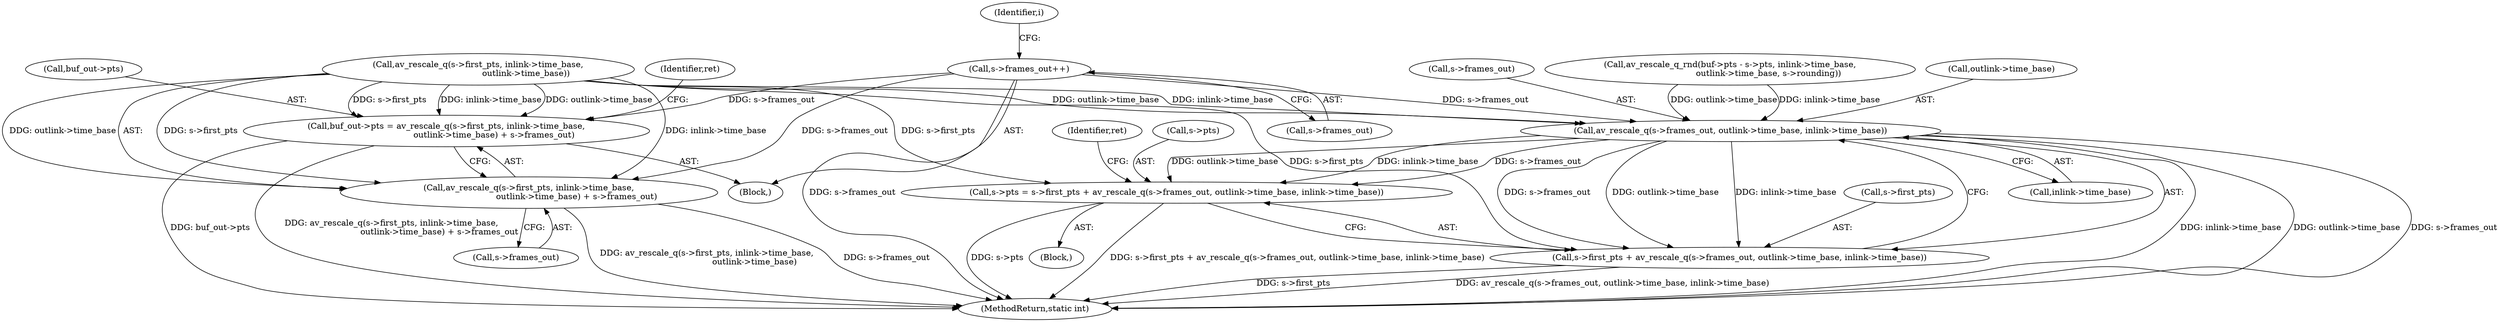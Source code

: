 digraph "0_FFmpeg_cdd5df8189ff1537f7abe8defe971f80602cc2d2@pointer" {
"1000442" [label="(Call,s->frames_out++)"];
"1000410" [label="(Call,buf_out->pts = av_rescale_q(s->first_pts, inlink->time_base,\n                                    outlink->time_base) + s->frames_out)"];
"1000414" [label="(Call,av_rescale_q(s->first_pts, inlink->time_base,\n                                    outlink->time_base) + s->frames_out)"];
"1000465" [label="(Call,av_rescale_q(s->frames_out, outlink->time_base, inlink->time_base))"];
"1000457" [label="(Call,s->pts = s->first_pts + av_rescale_q(s->frames_out, outlink->time_base, inlink->time_base))"];
"1000461" [label="(Call,s->first_pts + av_rescale_q(s->frames_out, outlink->time_base, inlink->time_base))"];
"1000465" [label="(Call,av_rescale_q(s->frames_out, outlink->time_base, inlink->time_base))"];
"1000109" [label="(Block,)"];
"1000472" [label="(Call,inlink->time_base)"];
"1000476" [label="(Identifier,ret)"];
"1000458" [label="(Call,s->pts)"];
"1000466" [label="(Call,s->frames_out)"];
"1000443" [label="(Call,s->frames_out)"];
"1000462" [label="(Call,s->first_pts)"];
"1000414" [label="(Call,av_rescale_q(s->first_pts, inlink->time_base,\n                                    outlink->time_base) + s->frames_out)"];
"1000442" [label="(Call,s->frames_out++)"];
"1000269" [label="(Call,av_rescale_q_rnd(buf->pts - s->pts, inlink->time_base,\n                             outlink->time_base, s->rounding))"];
"1000415" [label="(Call,av_rescale_q(s->first_pts, inlink->time_base,\n                                    outlink->time_base))"];
"1000410" [label="(Call,buf_out->pts = av_rescale_q(s->first_pts, inlink->time_base,\n                                    outlink->time_base) + s->frames_out)"];
"1000431" [label="(Identifier,ret)"];
"1000461" [label="(Call,s->first_pts + av_rescale_q(s->frames_out, outlink->time_base, inlink->time_base))"];
"1000477" [label="(MethodReturn,static int)"];
"1000457" [label="(Call,s->pts = s->first_pts + av_rescale_q(s->frames_out, outlink->time_base, inlink->time_base))"];
"1000469" [label="(Call,outlink->time_base)"];
"1000345" [label="(Identifier,i)"];
"1000346" [label="(Block,)"];
"1000425" [label="(Call,s->frames_out)"];
"1000411" [label="(Call,buf_out->pts)"];
"1000442" -> "1000346"  [label="AST: "];
"1000442" -> "1000443"  [label="CFG: "];
"1000443" -> "1000442"  [label="AST: "];
"1000345" -> "1000442"  [label="CFG: "];
"1000442" -> "1000477"  [label="DDG: s->frames_out"];
"1000442" -> "1000410"  [label="DDG: s->frames_out"];
"1000442" -> "1000414"  [label="DDG: s->frames_out"];
"1000442" -> "1000465"  [label="DDG: s->frames_out"];
"1000410" -> "1000346"  [label="AST: "];
"1000410" -> "1000414"  [label="CFG: "];
"1000411" -> "1000410"  [label="AST: "];
"1000414" -> "1000410"  [label="AST: "];
"1000431" -> "1000410"  [label="CFG: "];
"1000410" -> "1000477"  [label="DDG: buf_out->pts"];
"1000410" -> "1000477"  [label="DDG: av_rescale_q(s->first_pts, inlink->time_base,\n                                    outlink->time_base) + s->frames_out"];
"1000415" -> "1000410"  [label="DDG: s->first_pts"];
"1000415" -> "1000410"  [label="DDG: inlink->time_base"];
"1000415" -> "1000410"  [label="DDG: outlink->time_base"];
"1000414" -> "1000425"  [label="CFG: "];
"1000415" -> "1000414"  [label="AST: "];
"1000425" -> "1000414"  [label="AST: "];
"1000414" -> "1000477"  [label="DDG: s->frames_out"];
"1000414" -> "1000477"  [label="DDG: av_rescale_q(s->first_pts, inlink->time_base,\n                                    outlink->time_base)"];
"1000415" -> "1000414"  [label="DDG: s->first_pts"];
"1000415" -> "1000414"  [label="DDG: inlink->time_base"];
"1000415" -> "1000414"  [label="DDG: outlink->time_base"];
"1000465" -> "1000461"  [label="AST: "];
"1000465" -> "1000472"  [label="CFG: "];
"1000466" -> "1000465"  [label="AST: "];
"1000469" -> "1000465"  [label="AST: "];
"1000472" -> "1000465"  [label="AST: "];
"1000461" -> "1000465"  [label="CFG: "];
"1000465" -> "1000477"  [label="DDG: inlink->time_base"];
"1000465" -> "1000477"  [label="DDG: outlink->time_base"];
"1000465" -> "1000477"  [label="DDG: s->frames_out"];
"1000465" -> "1000457"  [label="DDG: s->frames_out"];
"1000465" -> "1000457"  [label="DDG: outlink->time_base"];
"1000465" -> "1000457"  [label="DDG: inlink->time_base"];
"1000465" -> "1000461"  [label="DDG: s->frames_out"];
"1000465" -> "1000461"  [label="DDG: outlink->time_base"];
"1000465" -> "1000461"  [label="DDG: inlink->time_base"];
"1000269" -> "1000465"  [label="DDG: outlink->time_base"];
"1000269" -> "1000465"  [label="DDG: inlink->time_base"];
"1000415" -> "1000465"  [label="DDG: outlink->time_base"];
"1000415" -> "1000465"  [label="DDG: inlink->time_base"];
"1000457" -> "1000109"  [label="AST: "];
"1000457" -> "1000461"  [label="CFG: "];
"1000458" -> "1000457"  [label="AST: "];
"1000461" -> "1000457"  [label="AST: "];
"1000476" -> "1000457"  [label="CFG: "];
"1000457" -> "1000477"  [label="DDG: s->first_pts + av_rescale_q(s->frames_out, outlink->time_base, inlink->time_base)"];
"1000457" -> "1000477"  [label="DDG: s->pts"];
"1000415" -> "1000457"  [label="DDG: s->first_pts"];
"1000462" -> "1000461"  [label="AST: "];
"1000461" -> "1000477"  [label="DDG: av_rescale_q(s->frames_out, outlink->time_base, inlink->time_base)"];
"1000461" -> "1000477"  [label="DDG: s->first_pts"];
"1000415" -> "1000461"  [label="DDG: s->first_pts"];
}
